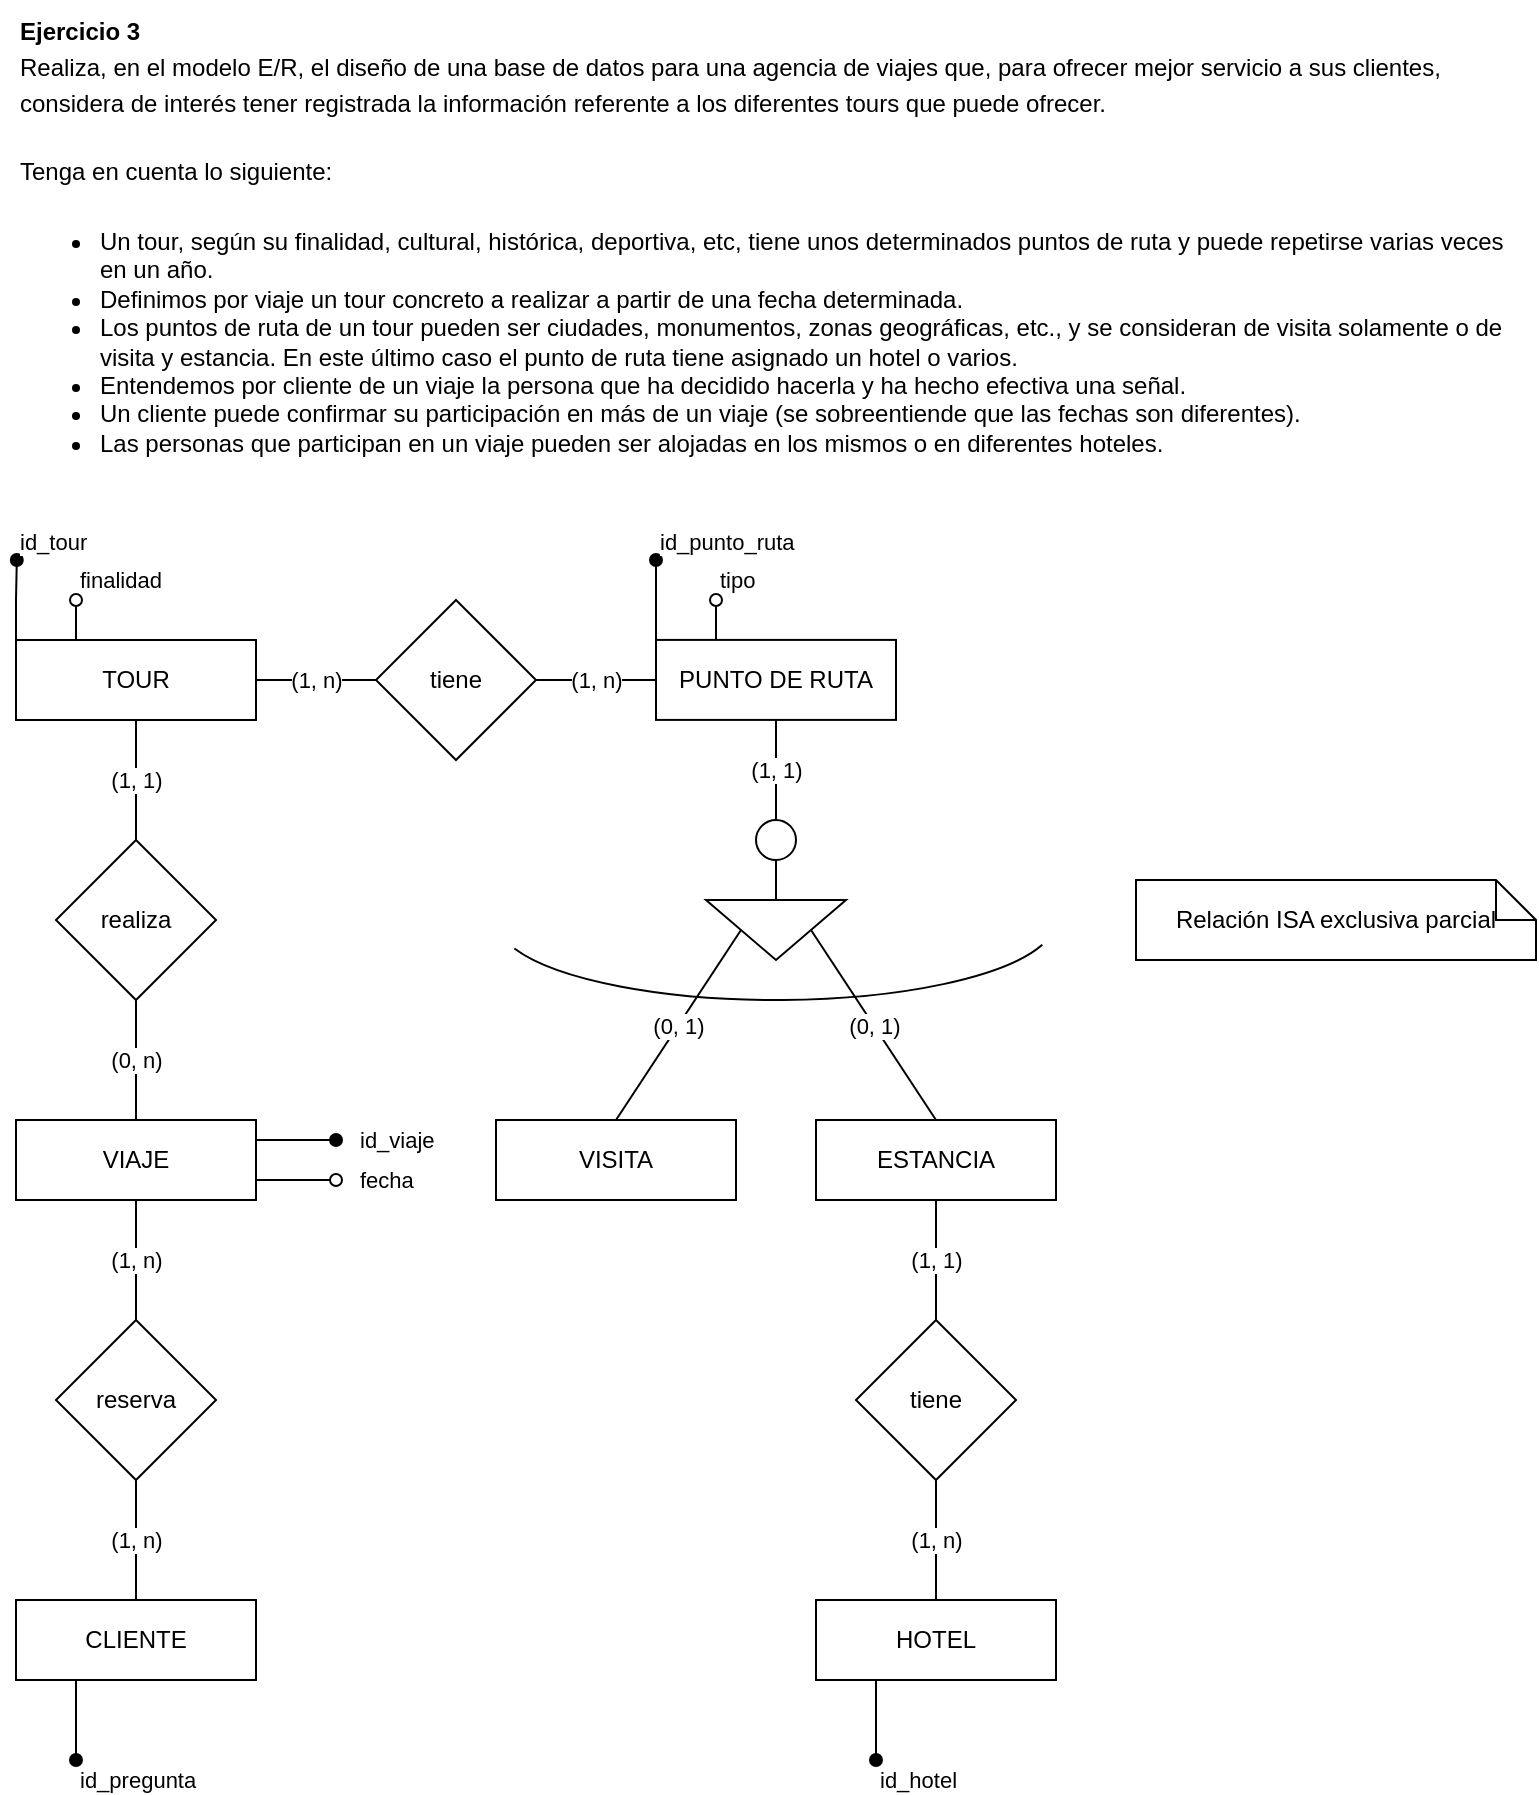 <mxfile version="17.5.0" type="device"><diagram id="R2lEEEUBdFMjLlhIrx00" name="Page-1"><mxGraphModel dx="862" dy="1665" grid="1" gridSize="10" guides="0" tooltips="1" connect="1" arrows="1" fold="1" page="1" pageScale="1" pageWidth="827" pageHeight="1169" math="0" shadow="0" extFonts="Permanent Marker^https://fonts.googleapis.com/css?family=Permanent+Marker"><root><mxCell id="0"/><mxCell id="1" parent="0"/><mxCell id="az94NWHXUpk0kcAOf4Yl-23" value="(1, n)" style="edgeStyle=none;rounded=0;orthogonalLoop=1;jettySize=auto;html=1;exitX=1;exitY=0.5;exitDx=0;exitDy=0;startArrow=none;startFill=0;endArrow=none;endFill=0;" parent="1" source="V0h3Uh2K9khEuizxDlOd-1" target="V0h3Uh2K9khEuizxDlOd-4" edge="1"><mxGeometry relative="1" as="geometry"/></mxCell><mxCell id="ud4PCgUkCp_xI7WldpGc-1" value="id_tour" style="edgeStyle=orthogonalEdgeStyle;rounded=0;orthogonalLoop=1;jettySize=auto;html=1;exitX=0;exitY=0;exitDx=0;exitDy=0;endArrow=oval;endFill=1;align=left;labelPosition=right;verticalLabelPosition=top;verticalAlign=bottom;" edge="1" parent="1" source="V0h3Uh2K9khEuizxDlOd-1"><mxGeometry x="1" relative="1" as="geometry"><mxPoint x="40.4" y="-840" as="targetPoint"/><mxPoint as="offset"/></mxGeometry></mxCell><mxCell id="ud4PCgUkCp_xI7WldpGc-4" value="finalidad" style="edgeStyle=none;rounded=0;orthogonalLoop=1;jettySize=auto;html=1;exitX=0.25;exitY=0;exitDx=0;exitDy=0;endArrow=oval;endFill=0;align=left;" edge="1" parent="1" source="V0h3Uh2K9khEuizxDlOd-1"><mxGeometry x="1" y="10" relative="1" as="geometry"><mxPoint x="70" y="-820" as="targetPoint"/><mxPoint x="10" y="-10" as="offset"/></mxGeometry></mxCell><mxCell id="V0h3Uh2K9khEuizxDlOd-1" value="TOUR" style="whiteSpace=wrap;html=1;align=center;" parent="1" vertex="1"><mxGeometry x="40" y="-800" width="120" height="40" as="geometry"/></mxCell><mxCell id="az94NWHXUpk0kcAOf4Yl-25" value="(1, 1)" style="edgeStyle=none;rounded=0;orthogonalLoop=1;jettySize=auto;html=1;exitX=0.5;exitY=1;exitDx=0;exitDy=0;entryX=0.5;entryY=0;entryDx=0;entryDy=0;startArrow=none;startFill=0;endArrow=none;endFill=0;" parent="1" source="V0h3Uh2K9khEuizxDlOd-1" target="V0h3Uh2K9khEuizxDlOd-5" edge="1"><mxGeometry relative="1" as="geometry"><mxPoint x="194" y="-529.96" as="targetPoint"/></mxGeometry></mxCell><mxCell id="kRjvWDedPAIaJPS4yeqp-19" value="(1, 1)" style="edgeStyle=none;curved=1;orthogonalLoop=1;jettySize=auto;html=1;exitX=0.5;exitY=1;exitDx=0;exitDy=0;entryX=0.5;entryY=0;entryDx=0;entryDy=0;endArrow=none;endFill=0;" parent="1" source="V0h3Uh2K9khEuizxDlOd-2" target="kRjvWDedPAIaJPS4yeqp-10" edge="1"><mxGeometry relative="1" as="geometry"/></mxCell><mxCell id="xNLk9qNJVXLyZ5CYcZSv-4" value="id_punto_ruta" style="rounded=0;orthogonalLoop=1;jettySize=auto;html=1;exitX=0;exitY=0;exitDx=0;exitDy=0;endArrow=oval;endFill=1;align=left;labelPosition=right;verticalLabelPosition=top;verticalAlign=bottom;" parent="1" source="V0h3Uh2K9khEuizxDlOd-2" edge="1"><mxGeometry x="1" relative="1" as="geometry"><mxPoint x="360" y="-840" as="targetPoint"/><mxPoint as="offset"/></mxGeometry></mxCell><mxCell id="ud4PCgUkCp_xI7WldpGc-5" value="tipo" style="edgeStyle=none;rounded=0;orthogonalLoop=1;jettySize=auto;html=1;exitX=0.25;exitY=0;exitDx=0;exitDy=0;endArrow=oval;endFill=0;align=left;" edge="1" parent="1" source="V0h3Uh2K9khEuizxDlOd-2"><mxGeometry x="1" y="10" relative="1" as="geometry"><mxPoint x="390" y="-820" as="targetPoint"/><mxPoint x="10" y="-10" as="offset"/></mxGeometry></mxCell><mxCell id="V0h3Uh2K9khEuizxDlOd-2" value="PUNTO DE RUTA" style="whiteSpace=wrap;html=1;align=center;" parent="1" vertex="1"><mxGeometry x="360" y="-800.04" width="120" height="40" as="geometry"/></mxCell><mxCell id="ud4PCgUkCp_xI7WldpGc-2" value="id_viaje" style="rounded=0;orthogonalLoop=1;jettySize=auto;html=1;exitX=1;exitY=0.25;exitDx=0;exitDy=0;endArrow=oval;endFill=1;align=left;labelPosition=center;verticalLabelPosition=middle;verticalAlign=middle;" edge="1" parent="1" source="V0h3Uh2K9khEuizxDlOd-3"><mxGeometry x="1" y="10" relative="1" as="geometry"><mxPoint x="200" y="-550" as="targetPoint"/><mxPoint x="10" y="10" as="offset"/></mxGeometry></mxCell><mxCell id="ud4PCgUkCp_xI7WldpGc-6" value="fecha" style="edgeStyle=none;rounded=0;orthogonalLoop=1;jettySize=auto;html=1;exitX=1;exitY=0.75;exitDx=0;exitDy=0;endArrow=oval;endFill=0;align=left;" edge="1" parent="1" source="V0h3Uh2K9khEuizxDlOd-3"><mxGeometry x="1" y="10" relative="1" as="geometry"><mxPoint x="200" y="-530" as="targetPoint"/><mxPoint x="10" y="10" as="offset"/></mxGeometry></mxCell><mxCell id="V0h3Uh2K9khEuizxDlOd-3" value="VIAJE" style="whiteSpace=wrap;html=1;align=center;" parent="1" vertex="1"><mxGeometry x="40" y="-560" width="120" height="40" as="geometry"/></mxCell><mxCell id="az94NWHXUpk0kcAOf4Yl-24" value="(1, n)" style="edgeStyle=none;rounded=0;orthogonalLoop=1;jettySize=auto;html=1;exitX=1;exitY=0.5;exitDx=0;exitDy=0;entryX=0;entryY=0.5;entryDx=0;entryDy=0;startArrow=none;startFill=0;endArrow=none;endFill=0;" parent="1" source="V0h3Uh2K9khEuizxDlOd-4" target="V0h3Uh2K9khEuizxDlOd-2" edge="1"><mxGeometry relative="1" as="geometry"><mxPoint x="74" y="-450" as="sourcePoint"/></mxGeometry></mxCell><mxCell id="V0h3Uh2K9khEuizxDlOd-4" value="tiene" style="shape=rhombus;perimeter=rhombusPerimeter;whiteSpace=wrap;html=1;align=center;" parent="1" vertex="1"><mxGeometry x="220" y="-820" width="80" height="80" as="geometry"/></mxCell><mxCell id="az94NWHXUpk0kcAOf4Yl-26" value="(0, n)" style="edgeStyle=none;rounded=0;orthogonalLoop=1;jettySize=auto;html=1;exitX=0.5;exitY=1;exitDx=0;exitDy=0;entryX=0.5;entryY=0;entryDx=0;entryDy=0;startArrow=none;startFill=0;endArrow=none;endFill=0;" parent="1" source="V0h3Uh2K9khEuizxDlOd-5" target="V0h3Uh2K9khEuizxDlOd-3" edge="1"><mxGeometry relative="1" as="geometry"/></mxCell><mxCell id="V0h3Uh2K9khEuizxDlOd-5" value="realiza" style="shape=rhombus;perimeter=rhombusPerimeter;whiteSpace=wrap;html=1;align=center;" parent="1" vertex="1"><mxGeometry x="60" y="-700" width="80" height="80" as="geometry"/></mxCell><mxCell id="YaglDZlqnz0dynP-ahU7-8" value="id_pregunta" style="edgeStyle=none;rounded=0;orthogonalLoop=1;jettySize=auto;html=1;exitX=0.25;exitY=1;exitDx=0;exitDy=0;startArrow=none;startFill=0;endArrow=oval;endFill=1;labelPosition=center;verticalLabelPosition=middle;align=left;verticalAlign=middle;" parent="1" source="YaglDZlqnz0dynP-ahU7-11" edge="1"><mxGeometry x="1" y="10" relative="1" as="geometry"><mxPoint x="70" y="-240" as="targetPoint"/><mxPoint x="-10" y="10" as="offset"/></mxGeometry></mxCell><mxCell id="YaglDZlqnz0dynP-ahU7-11" value="CLIENTE" style="whiteSpace=wrap;html=1;align=center;" parent="1" vertex="1"><mxGeometry x="40" y="-320" width="120" height="40" as="geometry"/></mxCell><mxCell id="YaglDZlqnz0dynP-ahU7-14" value="(1, n)" style="edgeStyle=none;rounded=0;orthogonalLoop=1;jettySize=auto;html=1;exitX=0.5;exitY=1;exitDx=0;exitDy=0;startArrow=none;startFill=0;endArrow=none;endFill=0;" parent="1" source="V0h3Uh2K9khEuizxDlOd-3" target="YaglDZlqnz0dynP-ahU7-16" edge="1"><mxGeometry relative="1" as="geometry"><mxPoint x="854" y="-700" as="sourcePoint"/><mxPoint x="914" y="-700" as="targetPoint"/></mxGeometry></mxCell><mxCell id="YaglDZlqnz0dynP-ahU7-15" value="(1, n)" style="edgeStyle=none;rounded=0;orthogonalLoop=1;jettySize=auto;html=1;exitX=0.5;exitY=1;exitDx=0;exitDy=0;startArrow=none;startFill=0;endArrow=none;endFill=0;entryX=0.5;entryY=0;entryDx=0;entryDy=0;" parent="1" source="YaglDZlqnz0dynP-ahU7-16" target="YaglDZlqnz0dynP-ahU7-11" edge="1"><mxGeometry relative="1" as="geometry"><mxPoint x="250" y="-330" as="sourcePoint"/><mxPoint x="320" y="-400" as="targetPoint"/></mxGeometry></mxCell><mxCell id="YaglDZlqnz0dynP-ahU7-16" value="reserva" style="shape=rhombus;perimeter=rhombusPerimeter;whiteSpace=wrap;html=1;align=center;" parent="1" vertex="1"><mxGeometry x="60" y="-460" width="80" height="80" as="geometry"/></mxCell><mxCell id="iYIsj6ti77JQ5FbVJN_x-1" value="&lt;p style=&quot;box-sizing: border-box ; margin: 0px 0px 1rem ; padding: 0px ; line-height: 1.5 ; overflow-wrap: break-word ; cursor: text ; min-height: 1.312rem&quot;&gt;&lt;span style=&quot;box-sizing: border-box ; line-height: inherit&quot;&gt;&lt;b&gt;Ejercicio 3&lt;/b&gt;&lt;br&gt;&lt;/span&gt;&lt;span&gt;Realiza, en el modelo E/R, el diseño de una base de datos para una agencia de viajes que, para ofrecer mejor servicio a sus clientes, considera de interés tener registrada la información referente a los diferentes tours que puede ofrecer.&lt;/span&gt;&lt;/p&gt;&lt;p style=&quot;box-sizing: border-box ; margin: 0px 0px 1rem ; padding: 0px ; line-height: 1.5 ; overflow-wrap: break-word ; cursor: text ; min-height: 1.312rem&quot;&gt;&lt;span&gt;Tenga en cuenta lo siguiente:&lt;/span&gt;&lt;/p&gt;&lt;ul&gt;&lt;li&gt;&lt;span&gt;Un tour, según su finalidad, cultural, histórica, deportiva, etc, tiene unos determinados puntos de ruta y puede repetirse varias veces en un año.&lt;/span&gt;&lt;/li&gt;&lt;li&gt;Definimos por viaje un tour concreto a realizar a partir de una fecha determinada.&lt;/li&gt;&lt;li&gt;Los puntos de ruta de un tour pueden ser ciudades, monumentos, zonas geográficas, etc., y se consideran de visita solamente o de visita y estancia. En este último caso el punto de ruta tiene asignado un hotel o varios.&lt;/li&gt;&lt;li&gt;Entendemos por cliente de un viaje la persona que ha decidido hacerla y ha hecho efectiva una señal.&lt;/li&gt;&lt;li&gt;Un cliente puede confirmar su participación en más de un viaje (se sobreentiende que las fechas son diferentes).&lt;/li&gt;&lt;li&gt;Las personas que participan en un viaje pueden ser alojadas en los mismos o en diferentes hoteles.&lt;/li&gt;&lt;/ul&gt;&lt;p&gt;&lt;/p&gt;" style="text;html=1;strokeColor=none;fillColor=none;align=left;verticalAlign=top;whiteSpace=wrap;rounded=0;" parent="1" vertex="1"><mxGeometry x="40" y="-1120" width="760" height="240" as="geometry"/></mxCell><mxCell id="kRjvWDedPAIaJPS4yeqp-22" value="(1, n)" style="edgeStyle=none;curved=1;orthogonalLoop=1;jettySize=auto;html=1;exitX=0.5;exitY=0;exitDx=0;exitDy=0;entryX=0.5;entryY=1;entryDx=0;entryDy=0;endArrow=none;endFill=0;" parent="1" source="kRjvWDedPAIaJPS4yeqp-6" target="kRjvWDedPAIaJPS4yeqp-21" edge="1"><mxGeometry relative="1" as="geometry"/></mxCell><mxCell id="ud4PCgUkCp_xI7WldpGc-3" value="id_hotel" style="rounded=0;orthogonalLoop=1;jettySize=auto;html=1;exitX=0.25;exitY=1;exitDx=0;exitDy=0;endArrow=oval;endFill=1;align=left;" edge="1" parent="1" source="kRjvWDedPAIaJPS4yeqp-6"><mxGeometry x="1" y="10" relative="1" as="geometry"><mxPoint x="470" y="-240" as="targetPoint"/><mxPoint x="-10" y="10" as="offset"/></mxGeometry></mxCell><mxCell id="kRjvWDedPAIaJPS4yeqp-6" value="HOTEL" style="whiteSpace=wrap;html=1;align=center;" parent="1" vertex="1"><mxGeometry x="440" y="-320" width="120" height="40" as="geometry"/></mxCell><mxCell id="kRjvWDedPAIaJPS4yeqp-17" value="(0, 1)" style="edgeStyle=none;curved=1;orthogonalLoop=1;jettySize=auto;html=1;exitX=0.5;exitY=0;exitDx=0;exitDy=0;entryX=0.5;entryY=0;entryDx=0;entryDy=0;endArrow=none;endFill=0;" parent="1" source="kRjvWDedPAIaJPS4yeqp-8" target="kRjvWDedPAIaJPS4yeqp-12" edge="1"><mxGeometry relative="1" as="geometry"/></mxCell><mxCell id="kRjvWDedPAIaJPS4yeqp-18" value="(0, 1)" style="edgeStyle=none;curved=1;orthogonalLoop=1;jettySize=auto;html=1;exitX=0.5;exitY=1;exitDx=0;exitDy=0;entryX=0.5;entryY=0;entryDx=0;entryDy=0;endArrow=none;endFill=0;" parent="1" source="kRjvWDedPAIaJPS4yeqp-8" target="kRjvWDedPAIaJPS4yeqp-13" edge="1"><mxGeometry relative="1" as="geometry"/></mxCell><mxCell id="kRjvWDedPAIaJPS4yeqp-8" value="" style="triangle;whiteSpace=wrap;html=1;direction=south;" parent="1" vertex="1"><mxGeometry x="385" y="-670" width="70" height="30" as="geometry"/></mxCell><mxCell id="kRjvWDedPAIaJPS4yeqp-20" value="" style="edgeStyle=none;curved=1;orthogonalLoop=1;jettySize=auto;html=1;exitX=0.5;exitY=1;exitDx=0;exitDy=0;entryX=0;entryY=0.5;entryDx=0;entryDy=0;endArrow=none;endFill=0;" parent="1" source="kRjvWDedPAIaJPS4yeqp-10" target="kRjvWDedPAIaJPS4yeqp-8" edge="1"><mxGeometry relative="1" as="geometry"/></mxCell><mxCell id="kRjvWDedPAIaJPS4yeqp-10" value="" style="ellipse;fillColor=#ffffff;strokeColor=#000000;" parent="1" vertex="1"><mxGeometry x="410" y="-710" width="20" height="20" as="geometry"/></mxCell><mxCell id="kRjvWDedPAIaJPS4yeqp-12" value="ESTANCIA" style="whiteSpace=wrap;html=1;align=center;" parent="1" vertex="1"><mxGeometry x="440" y="-560" width="120" height="40" as="geometry"/></mxCell><mxCell id="kRjvWDedPAIaJPS4yeqp-13" value="VISITA" style="whiteSpace=wrap;html=1;align=center;" parent="1" vertex="1"><mxGeometry x="280" y="-560" width="120" height="40" as="geometry"/></mxCell><mxCell id="kRjvWDedPAIaJPS4yeqp-16" value="" style="verticalLabelPosition=bottom;verticalAlign=top;html=1;shape=mxgraph.basic.arc;startAngle=0.3;endAngle=0.692;" parent="1" vertex="1"><mxGeometry x="280" y="-700" width="280" height="80" as="geometry"/></mxCell><mxCell id="kRjvWDedPAIaJPS4yeqp-23" value="(1, 1)" style="edgeStyle=none;curved=1;orthogonalLoop=1;jettySize=auto;html=1;exitX=0.5;exitY=0;exitDx=0;exitDy=0;entryX=0.5;entryY=1;entryDx=0;entryDy=0;endArrow=none;endFill=0;" parent="1" source="kRjvWDedPAIaJPS4yeqp-21" target="kRjvWDedPAIaJPS4yeqp-12" edge="1"><mxGeometry relative="1" as="geometry"/></mxCell><mxCell id="kRjvWDedPAIaJPS4yeqp-21" value="tiene" style="shape=rhombus;perimeter=rhombusPerimeter;whiteSpace=wrap;html=1;align=center;" parent="1" vertex="1"><mxGeometry x="460" y="-460" width="80" height="80" as="geometry"/></mxCell><mxCell id="xNLk9qNJVXLyZ5CYcZSv-3" value="Relación ISA exclusiva parcial" style="shape=note;size=20;whiteSpace=wrap;html=1;" parent="1" vertex="1"><mxGeometry x="600" y="-680" width="200" height="40" as="geometry"/></mxCell></root></mxGraphModel></diagram></mxfile>